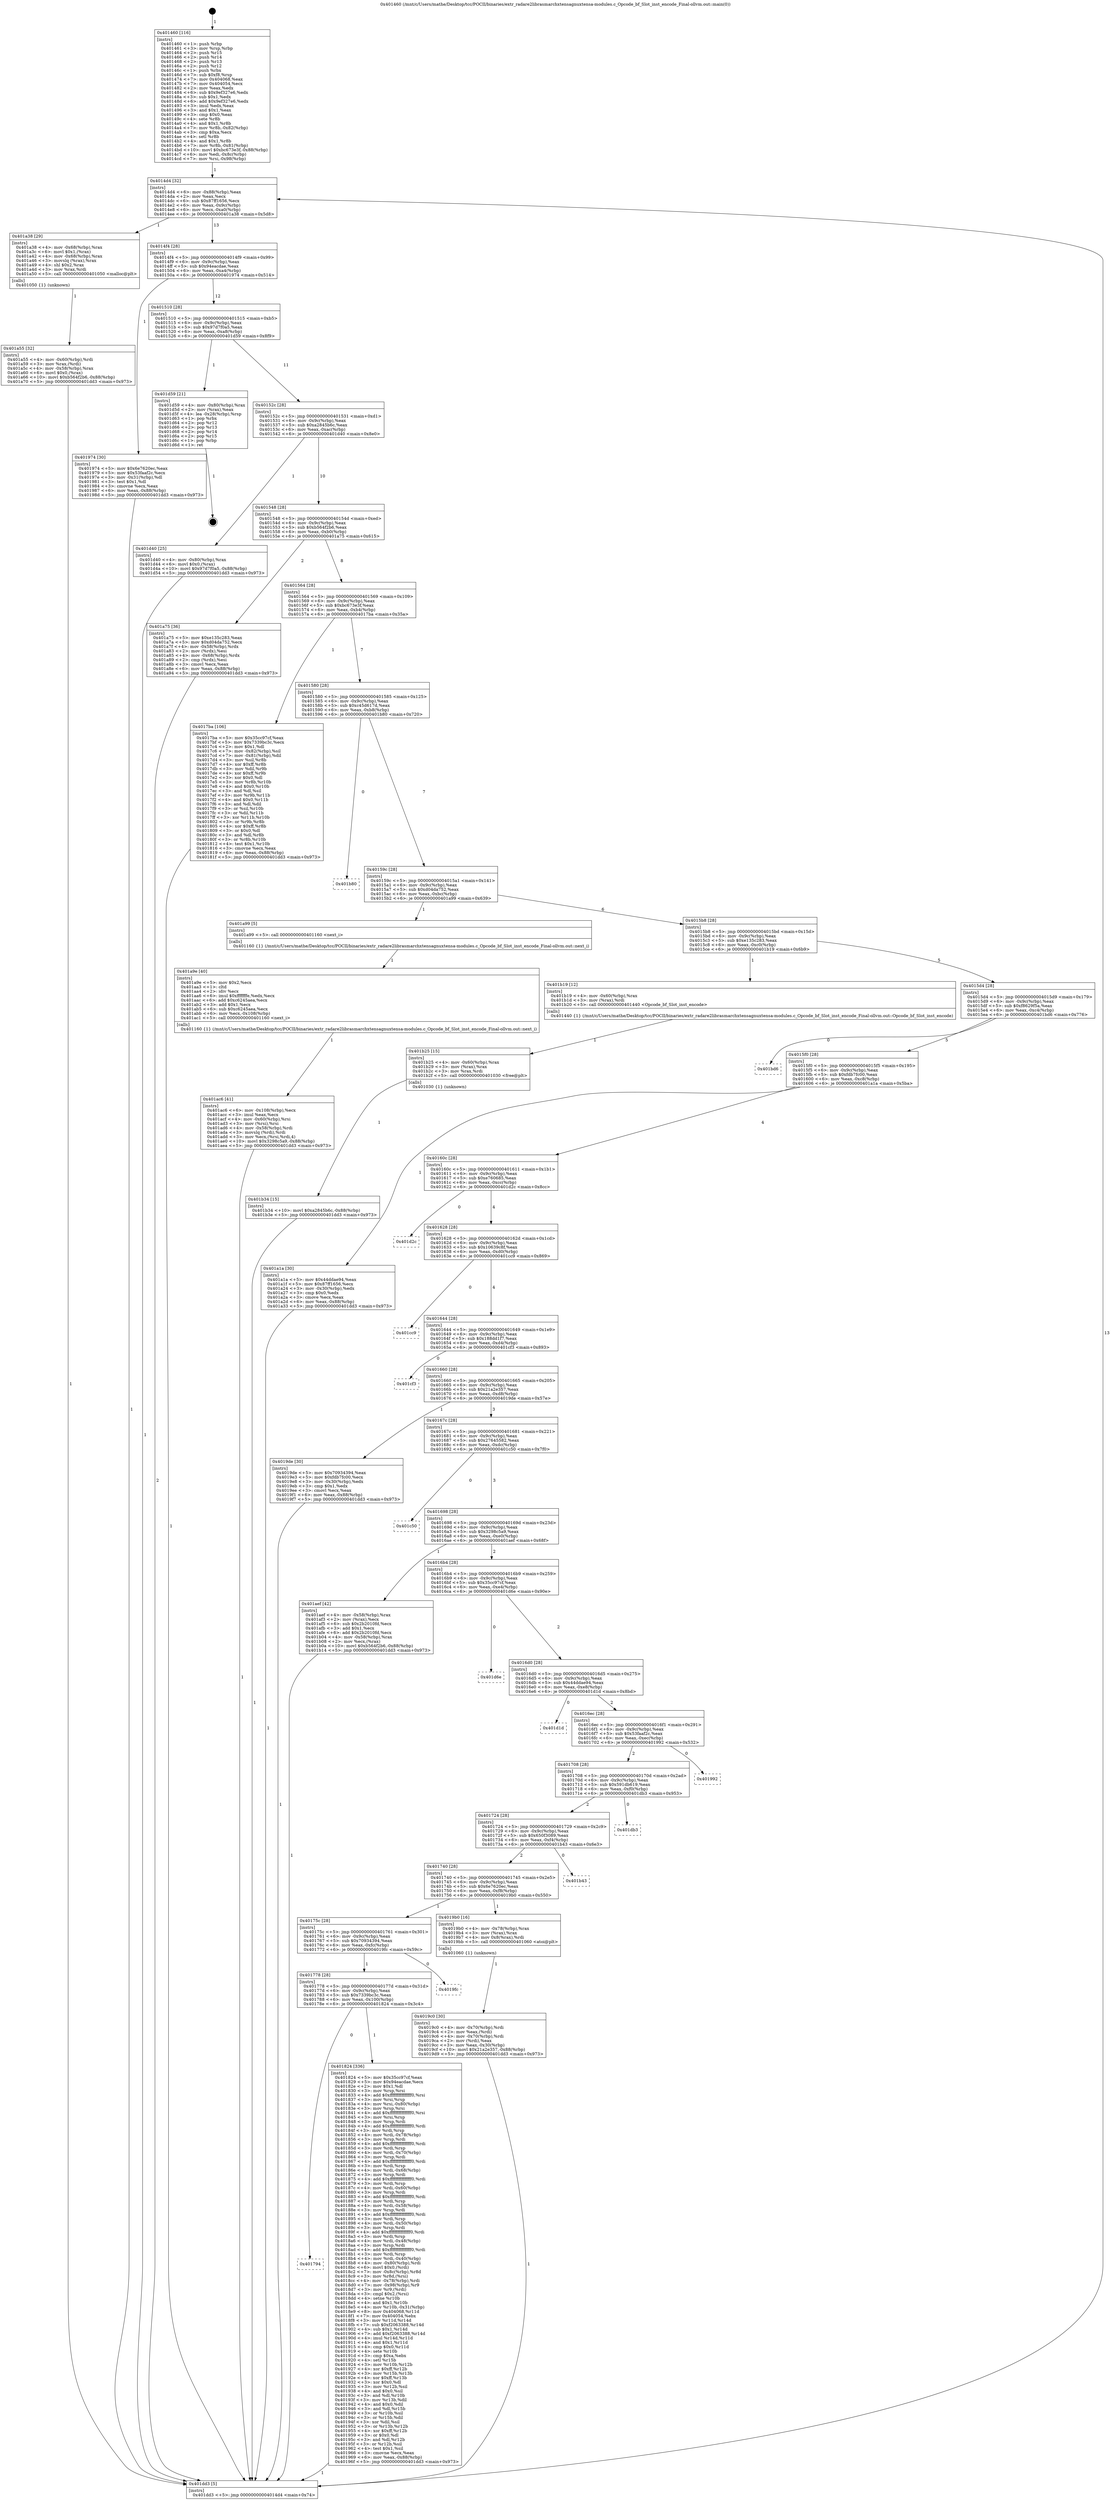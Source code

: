digraph "0x401460" {
  label = "0x401460 (/mnt/c/Users/mathe/Desktop/tcc/POCII/binaries/extr_radare2librasmarchxtensagnuxtensa-modules.c_Opcode_bf_Slot_inst_encode_Final-ollvm.out::main(0))"
  labelloc = "t"
  node[shape=record]

  Entry [label="",width=0.3,height=0.3,shape=circle,fillcolor=black,style=filled]
  "0x4014d4" [label="{
     0x4014d4 [32]\l
     | [instrs]\l
     &nbsp;&nbsp;0x4014d4 \<+6\>: mov -0x88(%rbp),%eax\l
     &nbsp;&nbsp;0x4014da \<+2\>: mov %eax,%ecx\l
     &nbsp;&nbsp;0x4014dc \<+6\>: sub $0x87ff1656,%ecx\l
     &nbsp;&nbsp;0x4014e2 \<+6\>: mov %eax,-0x9c(%rbp)\l
     &nbsp;&nbsp;0x4014e8 \<+6\>: mov %ecx,-0xa0(%rbp)\l
     &nbsp;&nbsp;0x4014ee \<+6\>: je 0000000000401a38 \<main+0x5d8\>\l
  }"]
  "0x401a38" [label="{
     0x401a38 [29]\l
     | [instrs]\l
     &nbsp;&nbsp;0x401a38 \<+4\>: mov -0x68(%rbp),%rax\l
     &nbsp;&nbsp;0x401a3c \<+6\>: movl $0x1,(%rax)\l
     &nbsp;&nbsp;0x401a42 \<+4\>: mov -0x68(%rbp),%rax\l
     &nbsp;&nbsp;0x401a46 \<+3\>: movslq (%rax),%rax\l
     &nbsp;&nbsp;0x401a49 \<+4\>: shl $0x2,%rax\l
     &nbsp;&nbsp;0x401a4d \<+3\>: mov %rax,%rdi\l
     &nbsp;&nbsp;0x401a50 \<+5\>: call 0000000000401050 \<malloc@plt\>\l
     | [calls]\l
     &nbsp;&nbsp;0x401050 \{1\} (unknown)\l
  }"]
  "0x4014f4" [label="{
     0x4014f4 [28]\l
     | [instrs]\l
     &nbsp;&nbsp;0x4014f4 \<+5\>: jmp 00000000004014f9 \<main+0x99\>\l
     &nbsp;&nbsp;0x4014f9 \<+6\>: mov -0x9c(%rbp),%eax\l
     &nbsp;&nbsp;0x4014ff \<+5\>: sub $0x94eacdae,%eax\l
     &nbsp;&nbsp;0x401504 \<+6\>: mov %eax,-0xa4(%rbp)\l
     &nbsp;&nbsp;0x40150a \<+6\>: je 0000000000401974 \<main+0x514\>\l
  }"]
  Exit [label="",width=0.3,height=0.3,shape=circle,fillcolor=black,style=filled,peripheries=2]
  "0x401974" [label="{
     0x401974 [30]\l
     | [instrs]\l
     &nbsp;&nbsp;0x401974 \<+5\>: mov $0x6e7620ec,%eax\l
     &nbsp;&nbsp;0x401979 \<+5\>: mov $0x53faaf2c,%ecx\l
     &nbsp;&nbsp;0x40197e \<+3\>: mov -0x31(%rbp),%dl\l
     &nbsp;&nbsp;0x401981 \<+3\>: test $0x1,%dl\l
     &nbsp;&nbsp;0x401984 \<+3\>: cmovne %ecx,%eax\l
     &nbsp;&nbsp;0x401987 \<+6\>: mov %eax,-0x88(%rbp)\l
     &nbsp;&nbsp;0x40198d \<+5\>: jmp 0000000000401dd3 \<main+0x973\>\l
  }"]
  "0x401510" [label="{
     0x401510 [28]\l
     | [instrs]\l
     &nbsp;&nbsp;0x401510 \<+5\>: jmp 0000000000401515 \<main+0xb5\>\l
     &nbsp;&nbsp;0x401515 \<+6\>: mov -0x9c(%rbp),%eax\l
     &nbsp;&nbsp;0x40151b \<+5\>: sub $0x97d7f0a5,%eax\l
     &nbsp;&nbsp;0x401520 \<+6\>: mov %eax,-0xa8(%rbp)\l
     &nbsp;&nbsp;0x401526 \<+6\>: je 0000000000401d59 \<main+0x8f9\>\l
  }"]
  "0x401b34" [label="{
     0x401b34 [15]\l
     | [instrs]\l
     &nbsp;&nbsp;0x401b34 \<+10\>: movl $0xa2845b6c,-0x88(%rbp)\l
     &nbsp;&nbsp;0x401b3e \<+5\>: jmp 0000000000401dd3 \<main+0x973\>\l
  }"]
  "0x401d59" [label="{
     0x401d59 [21]\l
     | [instrs]\l
     &nbsp;&nbsp;0x401d59 \<+4\>: mov -0x80(%rbp),%rax\l
     &nbsp;&nbsp;0x401d5d \<+2\>: mov (%rax),%eax\l
     &nbsp;&nbsp;0x401d5f \<+4\>: lea -0x28(%rbp),%rsp\l
     &nbsp;&nbsp;0x401d63 \<+1\>: pop %rbx\l
     &nbsp;&nbsp;0x401d64 \<+2\>: pop %r12\l
     &nbsp;&nbsp;0x401d66 \<+2\>: pop %r13\l
     &nbsp;&nbsp;0x401d68 \<+2\>: pop %r14\l
     &nbsp;&nbsp;0x401d6a \<+2\>: pop %r15\l
     &nbsp;&nbsp;0x401d6c \<+1\>: pop %rbp\l
     &nbsp;&nbsp;0x401d6d \<+1\>: ret\l
  }"]
  "0x40152c" [label="{
     0x40152c [28]\l
     | [instrs]\l
     &nbsp;&nbsp;0x40152c \<+5\>: jmp 0000000000401531 \<main+0xd1\>\l
     &nbsp;&nbsp;0x401531 \<+6\>: mov -0x9c(%rbp),%eax\l
     &nbsp;&nbsp;0x401537 \<+5\>: sub $0xa2845b6c,%eax\l
     &nbsp;&nbsp;0x40153c \<+6\>: mov %eax,-0xac(%rbp)\l
     &nbsp;&nbsp;0x401542 \<+6\>: je 0000000000401d40 \<main+0x8e0\>\l
  }"]
  "0x401b25" [label="{
     0x401b25 [15]\l
     | [instrs]\l
     &nbsp;&nbsp;0x401b25 \<+4\>: mov -0x60(%rbp),%rax\l
     &nbsp;&nbsp;0x401b29 \<+3\>: mov (%rax),%rax\l
     &nbsp;&nbsp;0x401b2c \<+3\>: mov %rax,%rdi\l
     &nbsp;&nbsp;0x401b2f \<+5\>: call 0000000000401030 \<free@plt\>\l
     | [calls]\l
     &nbsp;&nbsp;0x401030 \{1\} (unknown)\l
  }"]
  "0x401d40" [label="{
     0x401d40 [25]\l
     | [instrs]\l
     &nbsp;&nbsp;0x401d40 \<+4\>: mov -0x80(%rbp),%rax\l
     &nbsp;&nbsp;0x401d44 \<+6\>: movl $0x0,(%rax)\l
     &nbsp;&nbsp;0x401d4a \<+10\>: movl $0x97d7f0a5,-0x88(%rbp)\l
     &nbsp;&nbsp;0x401d54 \<+5\>: jmp 0000000000401dd3 \<main+0x973\>\l
  }"]
  "0x401548" [label="{
     0x401548 [28]\l
     | [instrs]\l
     &nbsp;&nbsp;0x401548 \<+5\>: jmp 000000000040154d \<main+0xed\>\l
     &nbsp;&nbsp;0x40154d \<+6\>: mov -0x9c(%rbp),%eax\l
     &nbsp;&nbsp;0x401553 \<+5\>: sub $0xb564f2b6,%eax\l
     &nbsp;&nbsp;0x401558 \<+6\>: mov %eax,-0xb0(%rbp)\l
     &nbsp;&nbsp;0x40155e \<+6\>: je 0000000000401a75 \<main+0x615\>\l
  }"]
  "0x401ac6" [label="{
     0x401ac6 [41]\l
     | [instrs]\l
     &nbsp;&nbsp;0x401ac6 \<+6\>: mov -0x108(%rbp),%ecx\l
     &nbsp;&nbsp;0x401acc \<+3\>: imul %eax,%ecx\l
     &nbsp;&nbsp;0x401acf \<+4\>: mov -0x60(%rbp),%rsi\l
     &nbsp;&nbsp;0x401ad3 \<+3\>: mov (%rsi),%rsi\l
     &nbsp;&nbsp;0x401ad6 \<+4\>: mov -0x58(%rbp),%rdi\l
     &nbsp;&nbsp;0x401ada \<+3\>: movslq (%rdi),%rdi\l
     &nbsp;&nbsp;0x401add \<+3\>: mov %ecx,(%rsi,%rdi,4)\l
     &nbsp;&nbsp;0x401ae0 \<+10\>: movl $0x3298c5a9,-0x88(%rbp)\l
     &nbsp;&nbsp;0x401aea \<+5\>: jmp 0000000000401dd3 \<main+0x973\>\l
  }"]
  "0x401a75" [label="{
     0x401a75 [36]\l
     | [instrs]\l
     &nbsp;&nbsp;0x401a75 \<+5\>: mov $0xe135c283,%eax\l
     &nbsp;&nbsp;0x401a7a \<+5\>: mov $0xd04da752,%ecx\l
     &nbsp;&nbsp;0x401a7f \<+4\>: mov -0x58(%rbp),%rdx\l
     &nbsp;&nbsp;0x401a83 \<+2\>: mov (%rdx),%esi\l
     &nbsp;&nbsp;0x401a85 \<+4\>: mov -0x68(%rbp),%rdx\l
     &nbsp;&nbsp;0x401a89 \<+2\>: cmp (%rdx),%esi\l
     &nbsp;&nbsp;0x401a8b \<+3\>: cmovl %ecx,%eax\l
     &nbsp;&nbsp;0x401a8e \<+6\>: mov %eax,-0x88(%rbp)\l
     &nbsp;&nbsp;0x401a94 \<+5\>: jmp 0000000000401dd3 \<main+0x973\>\l
  }"]
  "0x401564" [label="{
     0x401564 [28]\l
     | [instrs]\l
     &nbsp;&nbsp;0x401564 \<+5\>: jmp 0000000000401569 \<main+0x109\>\l
     &nbsp;&nbsp;0x401569 \<+6\>: mov -0x9c(%rbp),%eax\l
     &nbsp;&nbsp;0x40156f \<+5\>: sub $0xbc673e3f,%eax\l
     &nbsp;&nbsp;0x401574 \<+6\>: mov %eax,-0xb4(%rbp)\l
     &nbsp;&nbsp;0x40157a \<+6\>: je 00000000004017ba \<main+0x35a\>\l
  }"]
  "0x401a9e" [label="{
     0x401a9e [40]\l
     | [instrs]\l
     &nbsp;&nbsp;0x401a9e \<+5\>: mov $0x2,%ecx\l
     &nbsp;&nbsp;0x401aa3 \<+1\>: cltd\l
     &nbsp;&nbsp;0x401aa4 \<+2\>: idiv %ecx\l
     &nbsp;&nbsp;0x401aa6 \<+6\>: imul $0xfffffffe,%edx,%ecx\l
     &nbsp;&nbsp;0x401aac \<+6\>: add $0xc6245aea,%ecx\l
     &nbsp;&nbsp;0x401ab2 \<+3\>: add $0x1,%ecx\l
     &nbsp;&nbsp;0x401ab5 \<+6\>: sub $0xc6245aea,%ecx\l
     &nbsp;&nbsp;0x401abb \<+6\>: mov %ecx,-0x108(%rbp)\l
     &nbsp;&nbsp;0x401ac1 \<+5\>: call 0000000000401160 \<next_i\>\l
     | [calls]\l
     &nbsp;&nbsp;0x401160 \{1\} (/mnt/c/Users/mathe/Desktop/tcc/POCII/binaries/extr_radare2librasmarchxtensagnuxtensa-modules.c_Opcode_bf_Slot_inst_encode_Final-ollvm.out::next_i)\l
  }"]
  "0x4017ba" [label="{
     0x4017ba [106]\l
     | [instrs]\l
     &nbsp;&nbsp;0x4017ba \<+5\>: mov $0x35cc97cf,%eax\l
     &nbsp;&nbsp;0x4017bf \<+5\>: mov $0x7339bc3c,%ecx\l
     &nbsp;&nbsp;0x4017c4 \<+2\>: mov $0x1,%dl\l
     &nbsp;&nbsp;0x4017c6 \<+7\>: mov -0x82(%rbp),%sil\l
     &nbsp;&nbsp;0x4017cd \<+7\>: mov -0x81(%rbp),%dil\l
     &nbsp;&nbsp;0x4017d4 \<+3\>: mov %sil,%r8b\l
     &nbsp;&nbsp;0x4017d7 \<+4\>: xor $0xff,%r8b\l
     &nbsp;&nbsp;0x4017db \<+3\>: mov %dil,%r9b\l
     &nbsp;&nbsp;0x4017de \<+4\>: xor $0xff,%r9b\l
     &nbsp;&nbsp;0x4017e2 \<+3\>: xor $0x0,%dl\l
     &nbsp;&nbsp;0x4017e5 \<+3\>: mov %r8b,%r10b\l
     &nbsp;&nbsp;0x4017e8 \<+4\>: and $0x0,%r10b\l
     &nbsp;&nbsp;0x4017ec \<+3\>: and %dl,%sil\l
     &nbsp;&nbsp;0x4017ef \<+3\>: mov %r9b,%r11b\l
     &nbsp;&nbsp;0x4017f2 \<+4\>: and $0x0,%r11b\l
     &nbsp;&nbsp;0x4017f6 \<+3\>: and %dl,%dil\l
     &nbsp;&nbsp;0x4017f9 \<+3\>: or %sil,%r10b\l
     &nbsp;&nbsp;0x4017fc \<+3\>: or %dil,%r11b\l
     &nbsp;&nbsp;0x4017ff \<+3\>: xor %r11b,%r10b\l
     &nbsp;&nbsp;0x401802 \<+3\>: or %r9b,%r8b\l
     &nbsp;&nbsp;0x401805 \<+4\>: xor $0xff,%r8b\l
     &nbsp;&nbsp;0x401809 \<+3\>: or $0x0,%dl\l
     &nbsp;&nbsp;0x40180c \<+3\>: and %dl,%r8b\l
     &nbsp;&nbsp;0x40180f \<+3\>: or %r8b,%r10b\l
     &nbsp;&nbsp;0x401812 \<+4\>: test $0x1,%r10b\l
     &nbsp;&nbsp;0x401816 \<+3\>: cmovne %ecx,%eax\l
     &nbsp;&nbsp;0x401819 \<+6\>: mov %eax,-0x88(%rbp)\l
     &nbsp;&nbsp;0x40181f \<+5\>: jmp 0000000000401dd3 \<main+0x973\>\l
  }"]
  "0x401580" [label="{
     0x401580 [28]\l
     | [instrs]\l
     &nbsp;&nbsp;0x401580 \<+5\>: jmp 0000000000401585 \<main+0x125\>\l
     &nbsp;&nbsp;0x401585 \<+6\>: mov -0x9c(%rbp),%eax\l
     &nbsp;&nbsp;0x40158b \<+5\>: sub $0xc45d617d,%eax\l
     &nbsp;&nbsp;0x401590 \<+6\>: mov %eax,-0xb8(%rbp)\l
     &nbsp;&nbsp;0x401596 \<+6\>: je 0000000000401b80 \<main+0x720\>\l
  }"]
  "0x401dd3" [label="{
     0x401dd3 [5]\l
     | [instrs]\l
     &nbsp;&nbsp;0x401dd3 \<+5\>: jmp 00000000004014d4 \<main+0x74\>\l
  }"]
  "0x401460" [label="{
     0x401460 [116]\l
     | [instrs]\l
     &nbsp;&nbsp;0x401460 \<+1\>: push %rbp\l
     &nbsp;&nbsp;0x401461 \<+3\>: mov %rsp,%rbp\l
     &nbsp;&nbsp;0x401464 \<+2\>: push %r15\l
     &nbsp;&nbsp;0x401466 \<+2\>: push %r14\l
     &nbsp;&nbsp;0x401468 \<+2\>: push %r13\l
     &nbsp;&nbsp;0x40146a \<+2\>: push %r12\l
     &nbsp;&nbsp;0x40146c \<+1\>: push %rbx\l
     &nbsp;&nbsp;0x40146d \<+7\>: sub $0xf8,%rsp\l
     &nbsp;&nbsp;0x401474 \<+7\>: mov 0x404068,%eax\l
     &nbsp;&nbsp;0x40147b \<+7\>: mov 0x404054,%ecx\l
     &nbsp;&nbsp;0x401482 \<+2\>: mov %eax,%edx\l
     &nbsp;&nbsp;0x401484 \<+6\>: sub $0x9ef327e6,%edx\l
     &nbsp;&nbsp;0x40148a \<+3\>: sub $0x1,%edx\l
     &nbsp;&nbsp;0x40148d \<+6\>: add $0x9ef327e6,%edx\l
     &nbsp;&nbsp;0x401493 \<+3\>: imul %edx,%eax\l
     &nbsp;&nbsp;0x401496 \<+3\>: and $0x1,%eax\l
     &nbsp;&nbsp;0x401499 \<+3\>: cmp $0x0,%eax\l
     &nbsp;&nbsp;0x40149c \<+4\>: sete %r8b\l
     &nbsp;&nbsp;0x4014a0 \<+4\>: and $0x1,%r8b\l
     &nbsp;&nbsp;0x4014a4 \<+7\>: mov %r8b,-0x82(%rbp)\l
     &nbsp;&nbsp;0x4014ab \<+3\>: cmp $0xa,%ecx\l
     &nbsp;&nbsp;0x4014ae \<+4\>: setl %r8b\l
     &nbsp;&nbsp;0x4014b2 \<+4\>: and $0x1,%r8b\l
     &nbsp;&nbsp;0x4014b6 \<+7\>: mov %r8b,-0x81(%rbp)\l
     &nbsp;&nbsp;0x4014bd \<+10\>: movl $0xbc673e3f,-0x88(%rbp)\l
     &nbsp;&nbsp;0x4014c7 \<+6\>: mov %edi,-0x8c(%rbp)\l
     &nbsp;&nbsp;0x4014cd \<+7\>: mov %rsi,-0x98(%rbp)\l
  }"]
  "0x401a55" [label="{
     0x401a55 [32]\l
     | [instrs]\l
     &nbsp;&nbsp;0x401a55 \<+4\>: mov -0x60(%rbp),%rdi\l
     &nbsp;&nbsp;0x401a59 \<+3\>: mov %rax,(%rdi)\l
     &nbsp;&nbsp;0x401a5c \<+4\>: mov -0x58(%rbp),%rax\l
     &nbsp;&nbsp;0x401a60 \<+6\>: movl $0x0,(%rax)\l
     &nbsp;&nbsp;0x401a66 \<+10\>: movl $0xb564f2b6,-0x88(%rbp)\l
     &nbsp;&nbsp;0x401a70 \<+5\>: jmp 0000000000401dd3 \<main+0x973\>\l
  }"]
  "0x401b80" [label="{
     0x401b80\l
  }", style=dashed]
  "0x40159c" [label="{
     0x40159c [28]\l
     | [instrs]\l
     &nbsp;&nbsp;0x40159c \<+5\>: jmp 00000000004015a1 \<main+0x141\>\l
     &nbsp;&nbsp;0x4015a1 \<+6\>: mov -0x9c(%rbp),%eax\l
     &nbsp;&nbsp;0x4015a7 \<+5\>: sub $0xd04da752,%eax\l
     &nbsp;&nbsp;0x4015ac \<+6\>: mov %eax,-0xbc(%rbp)\l
     &nbsp;&nbsp;0x4015b2 \<+6\>: je 0000000000401a99 \<main+0x639\>\l
  }"]
  "0x4019c0" [label="{
     0x4019c0 [30]\l
     | [instrs]\l
     &nbsp;&nbsp;0x4019c0 \<+4\>: mov -0x70(%rbp),%rdi\l
     &nbsp;&nbsp;0x4019c4 \<+2\>: mov %eax,(%rdi)\l
     &nbsp;&nbsp;0x4019c6 \<+4\>: mov -0x70(%rbp),%rdi\l
     &nbsp;&nbsp;0x4019ca \<+2\>: mov (%rdi),%eax\l
     &nbsp;&nbsp;0x4019cc \<+3\>: mov %eax,-0x30(%rbp)\l
     &nbsp;&nbsp;0x4019cf \<+10\>: movl $0x21a2e357,-0x88(%rbp)\l
     &nbsp;&nbsp;0x4019d9 \<+5\>: jmp 0000000000401dd3 \<main+0x973\>\l
  }"]
  "0x401a99" [label="{
     0x401a99 [5]\l
     | [instrs]\l
     &nbsp;&nbsp;0x401a99 \<+5\>: call 0000000000401160 \<next_i\>\l
     | [calls]\l
     &nbsp;&nbsp;0x401160 \{1\} (/mnt/c/Users/mathe/Desktop/tcc/POCII/binaries/extr_radare2librasmarchxtensagnuxtensa-modules.c_Opcode_bf_Slot_inst_encode_Final-ollvm.out::next_i)\l
  }"]
  "0x4015b8" [label="{
     0x4015b8 [28]\l
     | [instrs]\l
     &nbsp;&nbsp;0x4015b8 \<+5\>: jmp 00000000004015bd \<main+0x15d\>\l
     &nbsp;&nbsp;0x4015bd \<+6\>: mov -0x9c(%rbp),%eax\l
     &nbsp;&nbsp;0x4015c3 \<+5\>: sub $0xe135c283,%eax\l
     &nbsp;&nbsp;0x4015c8 \<+6\>: mov %eax,-0xc0(%rbp)\l
     &nbsp;&nbsp;0x4015ce \<+6\>: je 0000000000401b19 \<main+0x6b9\>\l
  }"]
  "0x401794" [label="{
     0x401794\l
  }", style=dashed]
  "0x401b19" [label="{
     0x401b19 [12]\l
     | [instrs]\l
     &nbsp;&nbsp;0x401b19 \<+4\>: mov -0x60(%rbp),%rax\l
     &nbsp;&nbsp;0x401b1d \<+3\>: mov (%rax),%rdi\l
     &nbsp;&nbsp;0x401b20 \<+5\>: call 0000000000401440 \<Opcode_bf_Slot_inst_encode\>\l
     | [calls]\l
     &nbsp;&nbsp;0x401440 \{1\} (/mnt/c/Users/mathe/Desktop/tcc/POCII/binaries/extr_radare2librasmarchxtensagnuxtensa-modules.c_Opcode_bf_Slot_inst_encode_Final-ollvm.out::Opcode_bf_Slot_inst_encode)\l
  }"]
  "0x4015d4" [label="{
     0x4015d4 [28]\l
     | [instrs]\l
     &nbsp;&nbsp;0x4015d4 \<+5\>: jmp 00000000004015d9 \<main+0x179\>\l
     &nbsp;&nbsp;0x4015d9 \<+6\>: mov -0x9c(%rbp),%eax\l
     &nbsp;&nbsp;0x4015df \<+5\>: sub $0xf8629f5a,%eax\l
     &nbsp;&nbsp;0x4015e4 \<+6\>: mov %eax,-0xc4(%rbp)\l
     &nbsp;&nbsp;0x4015ea \<+6\>: je 0000000000401bd6 \<main+0x776\>\l
  }"]
  "0x401824" [label="{
     0x401824 [336]\l
     | [instrs]\l
     &nbsp;&nbsp;0x401824 \<+5\>: mov $0x35cc97cf,%eax\l
     &nbsp;&nbsp;0x401829 \<+5\>: mov $0x94eacdae,%ecx\l
     &nbsp;&nbsp;0x40182e \<+2\>: mov $0x1,%dl\l
     &nbsp;&nbsp;0x401830 \<+3\>: mov %rsp,%rsi\l
     &nbsp;&nbsp;0x401833 \<+4\>: add $0xfffffffffffffff0,%rsi\l
     &nbsp;&nbsp;0x401837 \<+3\>: mov %rsi,%rsp\l
     &nbsp;&nbsp;0x40183a \<+4\>: mov %rsi,-0x80(%rbp)\l
     &nbsp;&nbsp;0x40183e \<+3\>: mov %rsp,%rsi\l
     &nbsp;&nbsp;0x401841 \<+4\>: add $0xfffffffffffffff0,%rsi\l
     &nbsp;&nbsp;0x401845 \<+3\>: mov %rsi,%rsp\l
     &nbsp;&nbsp;0x401848 \<+3\>: mov %rsp,%rdi\l
     &nbsp;&nbsp;0x40184b \<+4\>: add $0xfffffffffffffff0,%rdi\l
     &nbsp;&nbsp;0x40184f \<+3\>: mov %rdi,%rsp\l
     &nbsp;&nbsp;0x401852 \<+4\>: mov %rdi,-0x78(%rbp)\l
     &nbsp;&nbsp;0x401856 \<+3\>: mov %rsp,%rdi\l
     &nbsp;&nbsp;0x401859 \<+4\>: add $0xfffffffffffffff0,%rdi\l
     &nbsp;&nbsp;0x40185d \<+3\>: mov %rdi,%rsp\l
     &nbsp;&nbsp;0x401860 \<+4\>: mov %rdi,-0x70(%rbp)\l
     &nbsp;&nbsp;0x401864 \<+3\>: mov %rsp,%rdi\l
     &nbsp;&nbsp;0x401867 \<+4\>: add $0xfffffffffffffff0,%rdi\l
     &nbsp;&nbsp;0x40186b \<+3\>: mov %rdi,%rsp\l
     &nbsp;&nbsp;0x40186e \<+4\>: mov %rdi,-0x68(%rbp)\l
     &nbsp;&nbsp;0x401872 \<+3\>: mov %rsp,%rdi\l
     &nbsp;&nbsp;0x401875 \<+4\>: add $0xfffffffffffffff0,%rdi\l
     &nbsp;&nbsp;0x401879 \<+3\>: mov %rdi,%rsp\l
     &nbsp;&nbsp;0x40187c \<+4\>: mov %rdi,-0x60(%rbp)\l
     &nbsp;&nbsp;0x401880 \<+3\>: mov %rsp,%rdi\l
     &nbsp;&nbsp;0x401883 \<+4\>: add $0xfffffffffffffff0,%rdi\l
     &nbsp;&nbsp;0x401887 \<+3\>: mov %rdi,%rsp\l
     &nbsp;&nbsp;0x40188a \<+4\>: mov %rdi,-0x58(%rbp)\l
     &nbsp;&nbsp;0x40188e \<+3\>: mov %rsp,%rdi\l
     &nbsp;&nbsp;0x401891 \<+4\>: add $0xfffffffffffffff0,%rdi\l
     &nbsp;&nbsp;0x401895 \<+3\>: mov %rdi,%rsp\l
     &nbsp;&nbsp;0x401898 \<+4\>: mov %rdi,-0x50(%rbp)\l
     &nbsp;&nbsp;0x40189c \<+3\>: mov %rsp,%rdi\l
     &nbsp;&nbsp;0x40189f \<+4\>: add $0xfffffffffffffff0,%rdi\l
     &nbsp;&nbsp;0x4018a3 \<+3\>: mov %rdi,%rsp\l
     &nbsp;&nbsp;0x4018a6 \<+4\>: mov %rdi,-0x48(%rbp)\l
     &nbsp;&nbsp;0x4018aa \<+3\>: mov %rsp,%rdi\l
     &nbsp;&nbsp;0x4018ad \<+4\>: add $0xfffffffffffffff0,%rdi\l
     &nbsp;&nbsp;0x4018b1 \<+3\>: mov %rdi,%rsp\l
     &nbsp;&nbsp;0x4018b4 \<+4\>: mov %rdi,-0x40(%rbp)\l
     &nbsp;&nbsp;0x4018b8 \<+4\>: mov -0x80(%rbp),%rdi\l
     &nbsp;&nbsp;0x4018bc \<+6\>: movl $0x0,(%rdi)\l
     &nbsp;&nbsp;0x4018c2 \<+7\>: mov -0x8c(%rbp),%r8d\l
     &nbsp;&nbsp;0x4018c9 \<+3\>: mov %r8d,(%rsi)\l
     &nbsp;&nbsp;0x4018cc \<+4\>: mov -0x78(%rbp),%rdi\l
     &nbsp;&nbsp;0x4018d0 \<+7\>: mov -0x98(%rbp),%r9\l
     &nbsp;&nbsp;0x4018d7 \<+3\>: mov %r9,(%rdi)\l
     &nbsp;&nbsp;0x4018da \<+3\>: cmpl $0x2,(%rsi)\l
     &nbsp;&nbsp;0x4018dd \<+4\>: setne %r10b\l
     &nbsp;&nbsp;0x4018e1 \<+4\>: and $0x1,%r10b\l
     &nbsp;&nbsp;0x4018e5 \<+4\>: mov %r10b,-0x31(%rbp)\l
     &nbsp;&nbsp;0x4018e9 \<+8\>: mov 0x404068,%r11d\l
     &nbsp;&nbsp;0x4018f1 \<+7\>: mov 0x404054,%ebx\l
     &nbsp;&nbsp;0x4018f8 \<+3\>: mov %r11d,%r14d\l
     &nbsp;&nbsp;0x4018fb \<+7\>: sub $0xf2063388,%r14d\l
     &nbsp;&nbsp;0x401902 \<+4\>: sub $0x1,%r14d\l
     &nbsp;&nbsp;0x401906 \<+7\>: add $0xf2063388,%r14d\l
     &nbsp;&nbsp;0x40190d \<+4\>: imul %r14d,%r11d\l
     &nbsp;&nbsp;0x401911 \<+4\>: and $0x1,%r11d\l
     &nbsp;&nbsp;0x401915 \<+4\>: cmp $0x0,%r11d\l
     &nbsp;&nbsp;0x401919 \<+4\>: sete %r10b\l
     &nbsp;&nbsp;0x40191d \<+3\>: cmp $0xa,%ebx\l
     &nbsp;&nbsp;0x401920 \<+4\>: setl %r15b\l
     &nbsp;&nbsp;0x401924 \<+3\>: mov %r10b,%r12b\l
     &nbsp;&nbsp;0x401927 \<+4\>: xor $0xff,%r12b\l
     &nbsp;&nbsp;0x40192b \<+3\>: mov %r15b,%r13b\l
     &nbsp;&nbsp;0x40192e \<+4\>: xor $0xff,%r13b\l
     &nbsp;&nbsp;0x401932 \<+3\>: xor $0x0,%dl\l
     &nbsp;&nbsp;0x401935 \<+3\>: mov %r12b,%sil\l
     &nbsp;&nbsp;0x401938 \<+4\>: and $0x0,%sil\l
     &nbsp;&nbsp;0x40193c \<+3\>: and %dl,%r10b\l
     &nbsp;&nbsp;0x40193f \<+3\>: mov %r13b,%dil\l
     &nbsp;&nbsp;0x401942 \<+4\>: and $0x0,%dil\l
     &nbsp;&nbsp;0x401946 \<+3\>: and %dl,%r15b\l
     &nbsp;&nbsp;0x401949 \<+3\>: or %r10b,%sil\l
     &nbsp;&nbsp;0x40194c \<+3\>: or %r15b,%dil\l
     &nbsp;&nbsp;0x40194f \<+3\>: xor %dil,%sil\l
     &nbsp;&nbsp;0x401952 \<+3\>: or %r13b,%r12b\l
     &nbsp;&nbsp;0x401955 \<+4\>: xor $0xff,%r12b\l
     &nbsp;&nbsp;0x401959 \<+3\>: or $0x0,%dl\l
     &nbsp;&nbsp;0x40195c \<+3\>: and %dl,%r12b\l
     &nbsp;&nbsp;0x40195f \<+3\>: or %r12b,%sil\l
     &nbsp;&nbsp;0x401962 \<+4\>: test $0x1,%sil\l
     &nbsp;&nbsp;0x401966 \<+3\>: cmovne %ecx,%eax\l
     &nbsp;&nbsp;0x401969 \<+6\>: mov %eax,-0x88(%rbp)\l
     &nbsp;&nbsp;0x40196f \<+5\>: jmp 0000000000401dd3 \<main+0x973\>\l
  }"]
  "0x401bd6" [label="{
     0x401bd6\l
  }", style=dashed]
  "0x4015f0" [label="{
     0x4015f0 [28]\l
     | [instrs]\l
     &nbsp;&nbsp;0x4015f0 \<+5\>: jmp 00000000004015f5 \<main+0x195\>\l
     &nbsp;&nbsp;0x4015f5 \<+6\>: mov -0x9c(%rbp),%eax\l
     &nbsp;&nbsp;0x4015fb \<+5\>: sub $0xfdb7fc00,%eax\l
     &nbsp;&nbsp;0x401600 \<+6\>: mov %eax,-0xc8(%rbp)\l
     &nbsp;&nbsp;0x401606 \<+6\>: je 0000000000401a1a \<main+0x5ba\>\l
  }"]
  "0x401778" [label="{
     0x401778 [28]\l
     | [instrs]\l
     &nbsp;&nbsp;0x401778 \<+5\>: jmp 000000000040177d \<main+0x31d\>\l
     &nbsp;&nbsp;0x40177d \<+6\>: mov -0x9c(%rbp),%eax\l
     &nbsp;&nbsp;0x401783 \<+5\>: sub $0x7339bc3c,%eax\l
     &nbsp;&nbsp;0x401788 \<+6\>: mov %eax,-0x100(%rbp)\l
     &nbsp;&nbsp;0x40178e \<+6\>: je 0000000000401824 \<main+0x3c4\>\l
  }"]
  "0x401a1a" [label="{
     0x401a1a [30]\l
     | [instrs]\l
     &nbsp;&nbsp;0x401a1a \<+5\>: mov $0x44ddae94,%eax\l
     &nbsp;&nbsp;0x401a1f \<+5\>: mov $0x87ff1656,%ecx\l
     &nbsp;&nbsp;0x401a24 \<+3\>: mov -0x30(%rbp),%edx\l
     &nbsp;&nbsp;0x401a27 \<+3\>: cmp $0x0,%edx\l
     &nbsp;&nbsp;0x401a2a \<+3\>: cmove %ecx,%eax\l
     &nbsp;&nbsp;0x401a2d \<+6\>: mov %eax,-0x88(%rbp)\l
     &nbsp;&nbsp;0x401a33 \<+5\>: jmp 0000000000401dd3 \<main+0x973\>\l
  }"]
  "0x40160c" [label="{
     0x40160c [28]\l
     | [instrs]\l
     &nbsp;&nbsp;0x40160c \<+5\>: jmp 0000000000401611 \<main+0x1b1\>\l
     &nbsp;&nbsp;0x401611 \<+6\>: mov -0x9c(%rbp),%eax\l
     &nbsp;&nbsp;0x401617 \<+5\>: sub $0xe760685,%eax\l
     &nbsp;&nbsp;0x40161c \<+6\>: mov %eax,-0xcc(%rbp)\l
     &nbsp;&nbsp;0x401622 \<+6\>: je 0000000000401d2c \<main+0x8cc\>\l
  }"]
  "0x4019fc" [label="{
     0x4019fc\l
  }", style=dashed]
  "0x401d2c" [label="{
     0x401d2c\l
  }", style=dashed]
  "0x401628" [label="{
     0x401628 [28]\l
     | [instrs]\l
     &nbsp;&nbsp;0x401628 \<+5\>: jmp 000000000040162d \<main+0x1cd\>\l
     &nbsp;&nbsp;0x40162d \<+6\>: mov -0x9c(%rbp),%eax\l
     &nbsp;&nbsp;0x401633 \<+5\>: sub $0x10639c8f,%eax\l
     &nbsp;&nbsp;0x401638 \<+6\>: mov %eax,-0xd0(%rbp)\l
     &nbsp;&nbsp;0x40163e \<+6\>: je 0000000000401cc9 \<main+0x869\>\l
  }"]
  "0x40175c" [label="{
     0x40175c [28]\l
     | [instrs]\l
     &nbsp;&nbsp;0x40175c \<+5\>: jmp 0000000000401761 \<main+0x301\>\l
     &nbsp;&nbsp;0x401761 \<+6\>: mov -0x9c(%rbp),%eax\l
     &nbsp;&nbsp;0x401767 \<+5\>: sub $0x70934394,%eax\l
     &nbsp;&nbsp;0x40176c \<+6\>: mov %eax,-0xfc(%rbp)\l
     &nbsp;&nbsp;0x401772 \<+6\>: je 00000000004019fc \<main+0x59c\>\l
  }"]
  "0x401cc9" [label="{
     0x401cc9\l
  }", style=dashed]
  "0x401644" [label="{
     0x401644 [28]\l
     | [instrs]\l
     &nbsp;&nbsp;0x401644 \<+5\>: jmp 0000000000401649 \<main+0x1e9\>\l
     &nbsp;&nbsp;0x401649 \<+6\>: mov -0x9c(%rbp),%eax\l
     &nbsp;&nbsp;0x40164f \<+5\>: sub $0x188dd1f7,%eax\l
     &nbsp;&nbsp;0x401654 \<+6\>: mov %eax,-0xd4(%rbp)\l
     &nbsp;&nbsp;0x40165a \<+6\>: je 0000000000401cf3 \<main+0x893\>\l
  }"]
  "0x4019b0" [label="{
     0x4019b0 [16]\l
     | [instrs]\l
     &nbsp;&nbsp;0x4019b0 \<+4\>: mov -0x78(%rbp),%rax\l
     &nbsp;&nbsp;0x4019b4 \<+3\>: mov (%rax),%rax\l
     &nbsp;&nbsp;0x4019b7 \<+4\>: mov 0x8(%rax),%rdi\l
     &nbsp;&nbsp;0x4019bb \<+5\>: call 0000000000401060 \<atoi@plt\>\l
     | [calls]\l
     &nbsp;&nbsp;0x401060 \{1\} (unknown)\l
  }"]
  "0x401cf3" [label="{
     0x401cf3\l
  }", style=dashed]
  "0x401660" [label="{
     0x401660 [28]\l
     | [instrs]\l
     &nbsp;&nbsp;0x401660 \<+5\>: jmp 0000000000401665 \<main+0x205\>\l
     &nbsp;&nbsp;0x401665 \<+6\>: mov -0x9c(%rbp),%eax\l
     &nbsp;&nbsp;0x40166b \<+5\>: sub $0x21a2e357,%eax\l
     &nbsp;&nbsp;0x401670 \<+6\>: mov %eax,-0xd8(%rbp)\l
     &nbsp;&nbsp;0x401676 \<+6\>: je 00000000004019de \<main+0x57e\>\l
  }"]
  "0x401740" [label="{
     0x401740 [28]\l
     | [instrs]\l
     &nbsp;&nbsp;0x401740 \<+5\>: jmp 0000000000401745 \<main+0x2e5\>\l
     &nbsp;&nbsp;0x401745 \<+6\>: mov -0x9c(%rbp),%eax\l
     &nbsp;&nbsp;0x40174b \<+5\>: sub $0x6e7620ec,%eax\l
     &nbsp;&nbsp;0x401750 \<+6\>: mov %eax,-0xf8(%rbp)\l
     &nbsp;&nbsp;0x401756 \<+6\>: je 00000000004019b0 \<main+0x550\>\l
  }"]
  "0x4019de" [label="{
     0x4019de [30]\l
     | [instrs]\l
     &nbsp;&nbsp;0x4019de \<+5\>: mov $0x70934394,%eax\l
     &nbsp;&nbsp;0x4019e3 \<+5\>: mov $0xfdb7fc00,%ecx\l
     &nbsp;&nbsp;0x4019e8 \<+3\>: mov -0x30(%rbp),%edx\l
     &nbsp;&nbsp;0x4019eb \<+3\>: cmp $0x1,%edx\l
     &nbsp;&nbsp;0x4019ee \<+3\>: cmovl %ecx,%eax\l
     &nbsp;&nbsp;0x4019f1 \<+6\>: mov %eax,-0x88(%rbp)\l
     &nbsp;&nbsp;0x4019f7 \<+5\>: jmp 0000000000401dd3 \<main+0x973\>\l
  }"]
  "0x40167c" [label="{
     0x40167c [28]\l
     | [instrs]\l
     &nbsp;&nbsp;0x40167c \<+5\>: jmp 0000000000401681 \<main+0x221\>\l
     &nbsp;&nbsp;0x401681 \<+6\>: mov -0x9c(%rbp),%eax\l
     &nbsp;&nbsp;0x401687 \<+5\>: sub $0x27645582,%eax\l
     &nbsp;&nbsp;0x40168c \<+6\>: mov %eax,-0xdc(%rbp)\l
     &nbsp;&nbsp;0x401692 \<+6\>: je 0000000000401c50 \<main+0x7f0\>\l
  }"]
  "0x401b43" [label="{
     0x401b43\l
  }", style=dashed]
  "0x401c50" [label="{
     0x401c50\l
  }", style=dashed]
  "0x401698" [label="{
     0x401698 [28]\l
     | [instrs]\l
     &nbsp;&nbsp;0x401698 \<+5\>: jmp 000000000040169d \<main+0x23d\>\l
     &nbsp;&nbsp;0x40169d \<+6\>: mov -0x9c(%rbp),%eax\l
     &nbsp;&nbsp;0x4016a3 \<+5\>: sub $0x3298c5a9,%eax\l
     &nbsp;&nbsp;0x4016a8 \<+6\>: mov %eax,-0xe0(%rbp)\l
     &nbsp;&nbsp;0x4016ae \<+6\>: je 0000000000401aef \<main+0x68f\>\l
  }"]
  "0x401724" [label="{
     0x401724 [28]\l
     | [instrs]\l
     &nbsp;&nbsp;0x401724 \<+5\>: jmp 0000000000401729 \<main+0x2c9\>\l
     &nbsp;&nbsp;0x401729 \<+6\>: mov -0x9c(%rbp),%eax\l
     &nbsp;&nbsp;0x40172f \<+5\>: sub $0x650f3089,%eax\l
     &nbsp;&nbsp;0x401734 \<+6\>: mov %eax,-0xf4(%rbp)\l
     &nbsp;&nbsp;0x40173a \<+6\>: je 0000000000401b43 \<main+0x6e3\>\l
  }"]
  "0x401aef" [label="{
     0x401aef [42]\l
     | [instrs]\l
     &nbsp;&nbsp;0x401aef \<+4\>: mov -0x58(%rbp),%rax\l
     &nbsp;&nbsp;0x401af3 \<+2\>: mov (%rax),%ecx\l
     &nbsp;&nbsp;0x401af5 \<+6\>: sub $0x2b2010fd,%ecx\l
     &nbsp;&nbsp;0x401afb \<+3\>: add $0x1,%ecx\l
     &nbsp;&nbsp;0x401afe \<+6\>: add $0x2b2010fd,%ecx\l
     &nbsp;&nbsp;0x401b04 \<+4\>: mov -0x58(%rbp),%rax\l
     &nbsp;&nbsp;0x401b08 \<+2\>: mov %ecx,(%rax)\l
     &nbsp;&nbsp;0x401b0a \<+10\>: movl $0xb564f2b6,-0x88(%rbp)\l
     &nbsp;&nbsp;0x401b14 \<+5\>: jmp 0000000000401dd3 \<main+0x973\>\l
  }"]
  "0x4016b4" [label="{
     0x4016b4 [28]\l
     | [instrs]\l
     &nbsp;&nbsp;0x4016b4 \<+5\>: jmp 00000000004016b9 \<main+0x259\>\l
     &nbsp;&nbsp;0x4016b9 \<+6\>: mov -0x9c(%rbp),%eax\l
     &nbsp;&nbsp;0x4016bf \<+5\>: sub $0x35cc97cf,%eax\l
     &nbsp;&nbsp;0x4016c4 \<+6\>: mov %eax,-0xe4(%rbp)\l
     &nbsp;&nbsp;0x4016ca \<+6\>: je 0000000000401d6e \<main+0x90e\>\l
  }"]
  "0x401db3" [label="{
     0x401db3\l
  }", style=dashed]
  "0x401d6e" [label="{
     0x401d6e\l
  }", style=dashed]
  "0x4016d0" [label="{
     0x4016d0 [28]\l
     | [instrs]\l
     &nbsp;&nbsp;0x4016d0 \<+5\>: jmp 00000000004016d5 \<main+0x275\>\l
     &nbsp;&nbsp;0x4016d5 \<+6\>: mov -0x9c(%rbp),%eax\l
     &nbsp;&nbsp;0x4016db \<+5\>: sub $0x44ddae94,%eax\l
     &nbsp;&nbsp;0x4016e0 \<+6\>: mov %eax,-0xe8(%rbp)\l
     &nbsp;&nbsp;0x4016e6 \<+6\>: je 0000000000401d1d \<main+0x8bd\>\l
  }"]
  "0x401708" [label="{
     0x401708 [28]\l
     | [instrs]\l
     &nbsp;&nbsp;0x401708 \<+5\>: jmp 000000000040170d \<main+0x2ad\>\l
     &nbsp;&nbsp;0x40170d \<+6\>: mov -0x9c(%rbp),%eax\l
     &nbsp;&nbsp;0x401713 \<+5\>: sub $0x591db619,%eax\l
     &nbsp;&nbsp;0x401718 \<+6\>: mov %eax,-0xf0(%rbp)\l
     &nbsp;&nbsp;0x40171e \<+6\>: je 0000000000401db3 \<main+0x953\>\l
  }"]
  "0x401d1d" [label="{
     0x401d1d\l
  }", style=dashed]
  "0x4016ec" [label="{
     0x4016ec [28]\l
     | [instrs]\l
     &nbsp;&nbsp;0x4016ec \<+5\>: jmp 00000000004016f1 \<main+0x291\>\l
     &nbsp;&nbsp;0x4016f1 \<+6\>: mov -0x9c(%rbp),%eax\l
     &nbsp;&nbsp;0x4016f7 \<+5\>: sub $0x53faaf2c,%eax\l
     &nbsp;&nbsp;0x4016fc \<+6\>: mov %eax,-0xec(%rbp)\l
     &nbsp;&nbsp;0x401702 \<+6\>: je 0000000000401992 \<main+0x532\>\l
  }"]
  "0x401992" [label="{
     0x401992\l
  }", style=dashed]
  Entry -> "0x401460" [label=" 1"]
  "0x4014d4" -> "0x401a38" [label=" 1"]
  "0x4014d4" -> "0x4014f4" [label=" 13"]
  "0x401d59" -> Exit [label=" 1"]
  "0x4014f4" -> "0x401974" [label=" 1"]
  "0x4014f4" -> "0x401510" [label=" 12"]
  "0x401d40" -> "0x401dd3" [label=" 1"]
  "0x401510" -> "0x401d59" [label=" 1"]
  "0x401510" -> "0x40152c" [label=" 11"]
  "0x401b34" -> "0x401dd3" [label=" 1"]
  "0x40152c" -> "0x401d40" [label=" 1"]
  "0x40152c" -> "0x401548" [label=" 10"]
  "0x401b25" -> "0x401b34" [label=" 1"]
  "0x401548" -> "0x401a75" [label=" 2"]
  "0x401548" -> "0x401564" [label=" 8"]
  "0x401b19" -> "0x401b25" [label=" 1"]
  "0x401564" -> "0x4017ba" [label=" 1"]
  "0x401564" -> "0x401580" [label=" 7"]
  "0x4017ba" -> "0x401dd3" [label=" 1"]
  "0x401460" -> "0x4014d4" [label=" 1"]
  "0x401dd3" -> "0x4014d4" [label=" 13"]
  "0x401aef" -> "0x401dd3" [label=" 1"]
  "0x401580" -> "0x401b80" [label=" 0"]
  "0x401580" -> "0x40159c" [label=" 7"]
  "0x401ac6" -> "0x401dd3" [label=" 1"]
  "0x40159c" -> "0x401a99" [label=" 1"]
  "0x40159c" -> "0x4015b8" [label=" 6"]
  "0x401a9e" -> "0x401ac6" [label=" 1"]
  "0x4015b8" -> "0x401b19" [label=" 1"]
  "0x4015b8" -> "0x4015d4" [label=" 5"]
  "0x401a75" -> "0x401dd3" [label=" 2"]
  "0x4015d4" -> "0x401bd6" [label=" 0"]
  "0x4015d4" -> "0x4015f0" [label=" 5"]
  "0x401a55" -> "0x401dd3" [label=" 1"]
  "0x4015f0" -> "0x401a1a" [label=" 1"]
  "0x4015f0" -> "0x40160c" [label=" 4"]
  "0x401a1a" -> "0x401dd3" [label=" 1"]
  "0x40160c" -> "0x401d2c" [label=" 0"]
  "0x40160c" -> "0x401628" [label=" 4"]
  "0x4019de" -> "0x401dd3" [label=" 1"]
  "0x401628" -> "0x401cc9" [label=" 0"]
  "0x401628" -> "0x401644" [label=" 4"]
  "0x4019b0" -> "0x4019c0" [label=" 1"]
  "0x401644" -> "0x401cf3" [label=" 0"]
  "0x401644" -> "0x401660" [label=" 4"]
  "0x401974" -> "0x401dd3" [label=" 1"]
  "0x401660" -> "0x4019de" [label=" 1"]
  "0x401660" -> "0x40167c" [label=" 3"]
  "0x401a99" -> "0x401a9e" [label=" 1"]
  "0x40167c" -> "0x401c50" [label=" 0"]
  "0x40167c" -> "0x401698" [label=" 3"]
  "0x401778" -> "0x401794" [label=" 0"]
  "0x401698" -> "0x401aef" [label=" 1"]
  "0x401698" -> "0x4016b4" [label=" 2"]
  "0x401a38" -> "0x401a55" [label=" 1"]
  "0x4016b4" -> "0x401d6e" [label=" 0"]
  "0x4016b4" -> "0x4016d0" [label=" 2"]
  "0x40175c" -> "0x401778" [label=" 1"]
  "0x4016d0" -> "0x401d1d" [label=" 0"]
  "0x4016d0" -> "0x4016ec" [label=" 2"]
  "0x4019c0" -> "0x401dd3" [label=" 1"]
  "0x4016ec" -> "0x401992" [label=" 0"]
  "0x4016ec" -> "0x401708" [label=" 2"]
  "0x40175c" -> "0x4019fc" [label=" 0"]
  "0x401708" -> "0x401db3" [label=" 0"]
  "0x401708" -> "0x401724" [label=" 2"]
  "0x401778" -> "0x401824" [label=" 1"]
  "0x401724" -> "0x401b43" [label=" 0"]
  "0x401724" -> "0x401740" [label=" 2"]
  "0x401824" -> "0x401dd3" [label=" 1"]
  "0x401740" -> "0x4019b0" [label=" 1"]
  "0x401740" -> "0x40175c" [label=" 1"]
}
